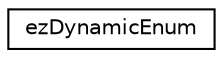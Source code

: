 digraph "Graphical Class Hierarchy"
{
 // LATEX_PDF_SIZE
  edge [fontname="Helvetica",fontsize="10",labelfontname="Helvetica",labelfontsize="10"];
  node [fontname="Helvetica",fontsize="10",shape=record];
  rankdir="LR";
  Node0 [label="ezDynamicEnum",height=0.2,width=0.4,color="black", fillcolor="white", style="filled",URL="$df/d0a/classez_dynamic_enum.htm",tooltip="Stores the valid values and names for 'dynamic' enums."];
}
